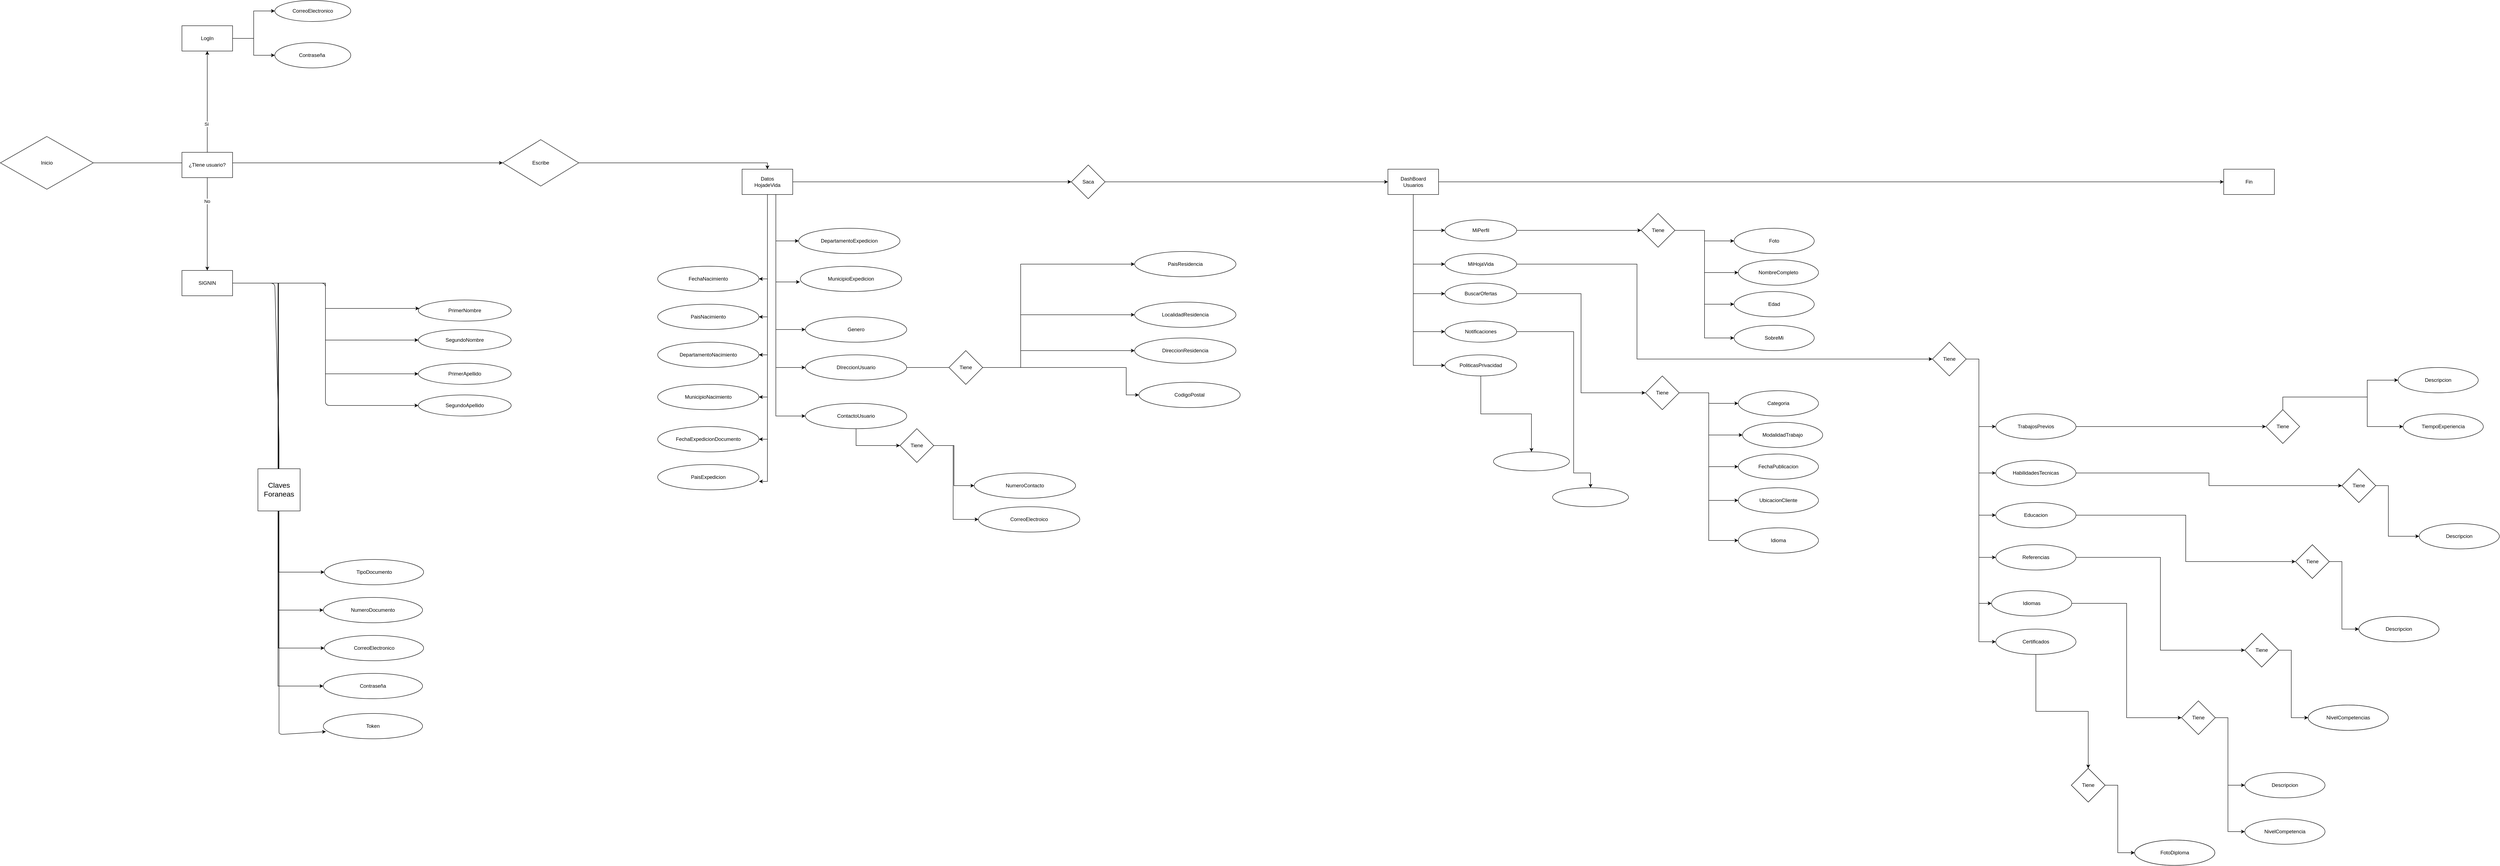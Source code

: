 <mxfile>
    <diagram id="aZBsela_iBabBjxoOiq0" name="Page-1">
        <mxGraphModel dx="1841" dy="1948" grid="1" gridSize="10" guides="1" tooltips="1" connect="1" arrows="1" fold="1" page="1" pageScale="1" pageWidth="827" pageHeight="1169" math="0" shadow="0">
            <root>
                <mxCell id="0"/>
                <mxCell id="1" parent="0"/>
                <mxCell id="531" style="edgeStyle=orthogonalEdgeStyle;rounded=0;orthogonalLoop=1;jettySize=auto;html=1;entryX=0;entryY=0.5;entryDx=0;entryDy=0;" parent="1" source="537" target="559" edge="1">
                    <mxGeometry relative="1" as="geometry">
                        <Array as="points">
                            <mxPoint x="2617" y="365"/>
                        </Array>
                    </mxGeometry>
                </mxCell>
                <mxCell id="532" style="edgeStyle=orthogonalEdgeStyle;rounded=0;orthogonalLoop=1;jettySize=auto;html=1;entryX=0;entryY=0.5;entryDx=0;entryDy=0;" parent="1" source="537" target="561" edge="1">
                    <mxGeometry relative="1" as="geometry">
                        <Array as="points">
                            <mxPoint x="2617" y="445"/>
                        </Array>
                    </mxGeometry>
                </mxCell>
                <mxCell id="533" style="edgeStyle=orthogonalEdgeStyle;rounded=0;orthogonalLoop=1;jettySize=auto;html=1;entryX=0;entryY=0.5;entryDx=0;entryDy=0;" parent="1" source="537" target="563" edge="1">
                    <mxGeometry relative="1" as="geometry">
                        <Array as="points">
                            <mxPoint x="2617" y="515"/>
                        </Array>
                    </mxGeometry>
                </mxCell>
                <mxCell id="534" style="edgeStyle=orthogonalEdgeStyle;rounded=0;orthogonalLoop=1;jettySize=auto;html=1;entryX=0;entryY=0.5;entryDx=0;entryDy=0;" parent="1" source="537" target="565" edge="1">
                    <mxGeometry relative="1" as="geometry">
                        <Array as="points">
                            <mxPoint x="2617" y="605"/>
                        </Array>
                    </mxGeometry>
                </mxCell>
                <mxCell id="535" style="edgeStyle=orthogonalEdgeStyle;rounded=0;orthogonalLoop=1;jettySize=auto;html=1;entryX=0;entryY=0.5;entryDx=0;entryDy=0;" parent="1" source="537" target="590" edge="1">
                    <mxGeometry relative="1" as="geometry">
                        <Array as="points">
                            <mxPoint x="2617" y="685"/>
                        </Array>
                    </mxGeometry>
                </mxCell>
                <mxCell id="536" style="edgeStyle=orthogonalEdgeStyle;rounded=0;orthogonalLoop=1;jettySize=auto;html=1;entryX=0;entryY=0.5;entryDx=0;entryDy=0;" parent="1" source="537" target="694" edge="1">
                    <mxGeometry relative="1" as="geometry"/>
                </mxCell>
                <mxCell id="537" value="DashBoard&lt;div&gt;Usuarios&lt;/div&gt;" style="rounded=0;whiteSpace=wrap;html=1;" parent="1" vertex="1">
                    <mxGeometry x="2557" y="220" width="120" height="60" as="geometry"/>
                </mxCell>
                <mxCell id="538" style="edgeStyle=orthogonalEdgeStyle;rounded=0;orthogonalLoop=1;jettySize=auto;html=1;" parent="1" source="545" target="546" edge="1">
                    <mxGeometry relative="1" as="geometry">
                        <Array as="points">
                            <mxPoint x="40" y="490"/>
                            <mxPoint x="40" y="550"/>
                        </Array>
                    </mxGeometry>
                </mxCell>
                <mxCell id="539" style="edgeStyle=orthogonalEdgeStyle;rounded=0;orthogonalLoop=1;jettySize=auto;html=1;entryX=0;entryY=0.5;entryDx=0;entryDy=0;" parent="1" source="545" target="547" edge="1">
                    <mxGeometry relative="1" as="geometry"/>
                </mxCell>
                <mxCell id="540" style="edgeStyle=orthogonalEdgeStyle;rounded=0;orthogonalLoop=1;jettySize=auto;html=1;entryX=0;entryY=0.5;entryDx=0;entryDy=0;startArrow=none;" parent="1" target="548" edge="1">
                    <mxGeometry relative="1" as="geometry">
                        <mxPoint x="20" y="490" as="sourcePoint"/>
                        <Array as="points">
                            <mxPoint x="40" y="490"/>
                            <mxPoint x="40" y="705"/>
                        </Array>
                    </mxGeometry>
                </mxCell>
                <mxCell id="541" style="edgeStyle=orthogonalEdgeStyle;rounded=0;orthogonalLoop=1;jettySize=auto;html=1;entryX=0;entryY=0.5;entryDx=0;entryDy=0;" parent="1" source="545" target="557" edge="1">
                    <mxGeometry relative="1" as="geometry"/>
                </mxCell>
                <mxCell id="542" style="edgeStyle=orthogonalEdgeStyle;rounded=0;orthogonalLoop=1;jettySize=auto;html=1;entryX=0;entryY=0.5;entryDx=0;entryDy=0;" parent="1" source="545" target="556" edge="1">
                    <mxGeometry relative="1" as="geometry"/>
                </mxCell>
                <mxCell id="543" style="edgeStyle=orthogonalEdgeStyle;rounded=0;orthogonalLoop=1;jettySize=auto;html=1;entryX=0;entryY=0.5;entryDx=0;entryDy=0;" parent="1" source="545" target="566" edge="1">
                    <mxGeometry relative="1" as="geometry"/>
                </mxCell>
                <mxCell id="544" style="edgeStyle=orthogonalEdgeStyle;rounded=0;orthogonalLoop=1;jettySize=auto;html=1;entryX=0;entryY=0.5;entryDx=0;entryDy=0;" parent="1" source="545" target="567" edge="1">
                    <mxGeometry relative="1" as="geometry"/>
                </mxCell>
                <mxCell id="721" style="edgeStyle=none;html=1;entryX=0.026;entryY=0.717;entryDx=0;entryDy=0;entryPerimeter=0;fontSize=17;" parent="1" source="545" target="720" edge="1">
                    <mxGeometry relative="1" as="geometry">
                        <Array as="points">
                            <mxPoint x="-80" y="490"/>
                            <mxPoint x="-70" y="860"/>
                            <mxPoint x="-70" y="1200"/>
                            <mxPoint x="-70" y="1538"/>
                            <mxPoint x="-70" y="1560"/>
                        </Array>
                    </mxGeometry>
                </mxCell>
                <mxCell id="726" style="edgeStyle=none;html=1;entryX=0;entryY=0.5;entryDx=0;entryDy=0;fontSize=17;" parent="1" source="545" target="549" edge="1">
                    <mxGeometry relative="1" as="geometry">
                        <Array as="points">
                            <mxPoint x="40" y="490"/>
                            <mxPoint x="40" y="780"/>
                        </Array>
                    </mxGeometry>
                </mxCell>
                <mxCell id="545" value="SIGNIN" style="rounded=0;whiteSpace=wrap;html=1;" parent="1" vertex="1">
                    <mxGeometry x="-300" y="460" width="120" height="60" as="geometry"/>
                </mxCell>
                <mxCell id="546" value="PrimerNombre" style="ellipse;whiteSpace=wrap;html=1;" parent="1" vertex="1">
                    <mxGeometry x="260" y="530" width="220" height="50" as="geometry"/>
                </mxCell>
                <mxCell id="547" value="SegundoNombre" style="ellipse;whiteSpace=wrap;html=1;" parent="1" vertex="1">
                    <mxGeometry x="260" y="600" width="220" height="50" as="geometry"/>
                </mxCell>
                <mxCell id="548" value="PrimerApellido" style="ellipse;whiteSpace=wrap;html=1;" parent="1" vertex="1">
                    <mxGeometry x="260" y="680" width="220" height="50" as="geometry"/>
                </mxCell>
                <mxCell id="549" value="SegundoApellido" style="ellipse;whiteSpace=wrap;html=1;" parent="1" vertex="1">
                    <mxGeometry x="260" y="755" width="220" height="50" as="geometry"/>
                </mxCell>
                <mxCell id="550" value="FechaNacimiento" style="ellipse;whiteSpace=wrap;html=1;" parent="1" vertex="1">
                    <mxGeometry x="827" y="450" width="240" height="60" as="geometry"/>
                </mxCell>
                <mxCell id="551" value="PaisNacimiento" style="ellipse;whiteSpace=wrap;html=1;" parent="1" vertex="1">
                    <mxGeometry x="827" y="540" width="240" height="60" as="geometry"/>
                </mxCell>
                <mxCell id="552" value="DepartamentoNacimiento" style="ellipse;whiteSpace=wrap;html=1;" parent="1" vertex="1">
                    <mxGeometry x="827" y="630" width="240" height="60" as="geometry"/>
                </mxCell>
                <mxCell id="553" value="MunicipioNacimiento" style="ellipse;whiteSpace=wrap;html=1;" parent="1" vertex="1">
                    <mxGeometry x="827" y="730" width="240" height="60" as="geometry"/>
                </mxCell>
                <mxCell id="554" value="FechaExpedicionDocumento" style="ellipse;whiteSpace=wrap;html=1;" parent="1" vertex="1">
                    <mxGeometry x="827" y="830" width="240" height="60" as="geometry"/>
                </mxCell>
                <mxCell id="555" value="PaisExpedicion" style="ellipse;whiteSpace=wrap;html=1;" parent="1" vertex="1">
                    <mxGeometry x="827" y="920" width="240" height="60" as="geometry"/>
                </mxCell>
                <mxCell id="556" value="NumeroDocumento" style="ellipse;whiteSpace=wrap;html=1;" parent="1" vertex="1">
                    <mxGeometry x="35" y="1235" width="235" height="60" as="geometry"/>
                </mxCell>
                <mxCell id="557" value="TipoDocumento" style="ellipse;whiteSpace=wrap;html=1;" parent="1" vertex="1">
                    <mxGeometry x="37.5" y="1145" width="235" height="60" as="geometry"/>
                </mxCell>
                <mxCell id="558" style="edgeStyle=orthogonalEdgeStyle;rounded=0;orthogonalLoop=1;jettySize=auto;html=1;entryX=0;entryY=0.5;entryDx=0;entryDy=0;" parent="1" source="559" target="623" edge="1">
                    <mxGeometry relative="1" as="geometry"/>
                </mxCell>
                <mxCell id="559" value="MiPerfil" style="ellipse;whiteSpace=wrap;html=1;" parent="1" vertex="1">
                    <mxGeometry x="2692" y="340" width="170" height="50" as="geometry"/>
                </mxCell>
                <mxCell id="560" style="edgeStyle=orthogonalEdgeStyle;rounded=0;orthogonalLoop=1;jettySize=auto;html=1;entryX=0;entryY=0.5;entryDx=0;entryDy=0;" parent="1" source="561" target="647" edge="1">
                    <mxGeometry relative="1" as="geometry">
                        <Array as="points">
                            <mxPoint x="3147" y="445"/>
                            <mxPoint x="3147" y="670"/>
                            <mxPoint x="3827" y="670"/>
                        </Array>
                    </mxGeometry>
                </mxCell>
                <mxCell id="561" value="MiHojaVida" style="ellipse;whiteSpace=wrap;html=1;" parent="1" vertex="1">
                    <mxGeometry x="2692" y="420" width="170" height="50" as="geometry"/>
                </mxCell>
                <mxCell id="562" style="edgeStyle=orthogonalEdgeStyle;rounded=0;orthogonalLoop=1;jettySize=auto;html=1;entryX=0;entryY=0.5;entryDx=0;entryDy=0;" parent="1" source="563" target="633" edge="1">
                    <mxGeometry relative="1" as="geometry"/>
                </mxCell>
                <mxCell id="563" value="BuscarOfertas" style="ellipse;whiteSpace=wrap;html=1;" parent="1" vertex="1">
                    <mxGeometry x="2692" y="490" width="170" height="50" as="geometry"/>
                </mxCell>
                <mxCell id="564" style="edgeStyle=orthogonalEdgeStyle;rounded=0;orthogonalLoop=1;jettySize=auto;html=1;entryX=0.5;entryY=0;entryDx=0;entryDy=0;" parent="1" source="565" target="640" edge="1">
                    <mxGeometry relative="1" as="geometry">
                        <Array as="points">
                            <mxPoint x="2997" y="605"/>
                            <mxPoint x="2997" y="940"/>
                            <mxPoint x="3037" y="940"/>
                        </Array>
                    </mxGeometry>
                </mxCell>
                <mxCell id="565" value="Notificaciones" style="ellipse;whiteSpace=wrap;html=1;" parent="1" vertex="1">
                    <mxGeometry x="2692" y="580" width="170" height="50" as="geometry"/>
                </mxCell>
                <mxCell id="566" value="CorreoElectronico" style="ellipse;whiteSpace=wrap;html=1;" parent="1" vertex="1">
                    <mxGeometry x="37.5" y="1325" width="235" height="60" as="geometry"/>
                </mxCell>
                <mxCell id="567" value="Contraseña" style="ellipse;whiteSpace=wrap;html=1;" parent="1" vertex="1">
                    <mxGeometry x="35" y="1415" width="235" height="60" as="geometry"/>
                </mxCell>
                <mxCell id="568" style="edgeStyle=orthogonalEdgeStyle;rounded=0;orthogonalLoop=1;jettySize=auto;html=1;entryX=1;entryY=0.5;entryDx=0;entryDy=0;" parent="1" source="578" target="550" edge="1">
                    <mxGeometry relative="1" as="geometry"/>
                </mxCell>
                <mxCell id="569" style="edgeStyle=orthogonalEdgeStyle;rounded=0;orthogonalLoop=1;jettySize=auto;html=1;entryX=1;entryY=0.5;entryDx=0;entryDy=0;" parent="1" source="578" target="551" edge="1">
                    <mxGeometry relative="1" as="geometry"/>
                </mxCell>
                <mxCell id="570" style="edgeStyle=orthogonalEdgeStyle;rounded=0;orthogonalLoop=1;jettySize=auto;html=1;entryX=1;entryY=0.5;entryDx=0;entryDy=0;" parent="1" source="578" target="552" edge="1">
                    <mxGeometry relative="1" as="geometry"/>
                </mxCell>
                <mxCell id="571" style="edgeStyle=orthogonalEdgeStyle;rounded=0;orthogonalLoop=1;jettySize=auto;html=1;entryX=1;entryY=0.5;entryDx=0;entryDy=0;" parent="1" source="578" target="553" edge="1">
                    <mxGeometry relative="1" as="geometry"/>
                </mxCell>
                <mxCell id="572" style="edgeStyle=orthogonalEdgeStyle;rounded=0;orthogonalLoop=1;jettySize=auto;html=1;entryX=1;entryY=0.5;entryDx=0;entryDy=0;" parent="1" source="578" target="554" edge="1">
                    <mxGeometry relative="1" as="geometry"/>
                </mxCell>
                <mxCell id="573" style="edgeStyle=orthogonalEdgeStyle;rounded=0;orthogonalLoop=1;jettySize=auto;html=1;entryX=0;entryY=0.5;entryDx=0;entryDy=0;" parent="1" source="578" target="584" edge="1">
                    <mxGeometry relative="1" as="geometry">
                        <mxPoint x="1147" y="440" as="targetPoint"/>
                        <Array as="points">
                            <mxPoint x="1107" y="390"/>
                        </Array>
                    </mxGeometry>
                </mxCell>
                <mxCell id="574" style="edgeStyle=orthogonalEdgeStyle;rounded=0;orthogonalLoop=1;jettySize=auto;html=1;entryX=0;entryY=0.5;entryDx=0;entryDy=0;" parent="1" target="579" edge="1">
                    <mxGeometry relative="1" as="geometry">
                        <mxPoint x="1077" y="259.957" as="sourcePoint"/>
                        <mxPoint x="1107.0" y="610" as="targetPoint"/>
                        <Array as="points">
                            <mxPoint x="1107" y="260"/>
                            <mxPoint x="1107" y="600"/>
                        </Array>
                    </mxGeometry>
                </mxCell>
                <mxCell id="575" style="edgeStyle=orthogonalEdgeStyle;rounded=0;orthogonalLoop=1;jettySize=auto;html=1;entryX=0;entryY=0.5;entryDx=0;entryDy=0;" parent="1" source="578" target="610" edge="1">
                    <mxGeometry relative="1" as="geometry">
                        <Array as="points">
                            <mxPoint x="1107" y="690"/>
                        </Array>
                    </mxGeometry>
                </mxCell>
                <mxCell id="576" style="edgeStyle=orthogonalEdgeStyle;rounded=0;orthogonalLoop=1;jettySize=auto;html=1;entryX=0;entryY=0.5;entryDx=0;entryDy=0;" parent="1" source="578" target="611" edge="1">
                    <mxGeometry relative="1" as="geometry">
                        <Array as="points">
                            <mxPoint x="1107" y="805"/>
                        </Array>
                    </mxGeometry>
                </mxCell>
                <mxCell id="577" style="edgeStyle=orthogonalEdgeStyle;rounded=0;orthogonalLoop=1;jettySize=auto;html=1;entryX=0;entryY=0.5;entryDx=0;entryDy=0;" parent="1" source="578" target="618" edge="1">
                    <mxGeometry relative="1" as="geometry"/>
                </mxCell>
                <mxCell id="578" value="Datos&lt;div&gt;HojadeVida&lt;/div&gt;" style="rounded=0;whiteSpace=wrap;html=1;" parent="1" vertex="1">
                    <mxGeometry x="1027" y="220" width="120" height="60" as="geometry"/>
                </mxCell>
                <mxCell id="579" value="Genero" style="ellipse;whiteSpace=wrap;html=1;" parent="1" vertex="1">
                    <mxGeometry x="1177" y="570" width="240" height="60" as="geometry"/>
                </mxCell>
                <mxCell id="580" value="LocalidadResidencia" style="ellipse;whiteSpace=wrap;html=1;" parent="1" vertex="1">
                    <mxGeometry x="1957" y="535" width="240" height="60" as="geometry"/>
                </mxCell>
                <mxCell id="581" value="NumeroContacto" style="ellipse;whiteSpace=wrap;html=1;" parent="1" vertex="1">
                    <mxGeometry x="1577" y="940" width="240" height="60" as="geometry"/>
                </mxCell>
                <mxCell id="582" value="PaisResidencia" style="ellipse;whiteSpace=wrap;html=1;" parent="1" vertex="1">
                    <mxGeometry x="1957" y="415" width="240" height="60" as="geometry"/>
                </mxCell>
                <mxCell id="583" value="MunicipioExpedicion" style="ellipse;whiteSpace=wrap;html=1;" parent="1" vertex="1">
                    <mxGeometry x="1165" y="450" width="240" height="60" as="geometry"/>
                </mxCell>
                <mxCell id="584" value="DepartamentoExpedicion" style="ellipse;whiteSpace=wrap;html=1;" parent="1" vertex="1">
                    <mxGeometry x="1161" y="360" width="240" height="60" as="geometry"/>
                </mxCell>
                <mxCell id="585" value="DireccionResidencia" style="ellipse;whiteSpace=wrap;html=1;" parent="1" vertex="1">
                    <mxGeometry x="1957" y="620" width="240" height="60" as="geometry"/>
                </mxCell>
                <mxCell id="586" value="CodigoPostal" style="ellipse;whiteSpace=wrap;html=1;" parent="1" vertex="1">
                    <mxGeometry x="1967" y="725" width="240" height="60" as="geometry"/>
                </mxCell>
                <mxCell id="587" style="edgeStyle=orthogonalEdgeStyle;rounded=0;orthogonalLoop=1;jettySize=auto;html=1;entryX=1;entryY=0.667;entryDx=0;entryDy=0;entryPerimeter=0;" parent="1" source="578" target="555" edge="1">
                    <mxGeometry relative="1" as="geometry"/>
                </mxCell>
                <mxCell id="588" style="edgeStyle=orthogonalEdgeStyle;rounded=0;orthogonalLoop=1;jettySize=auto;html=1;entryX=-0.005;entryY=0.621;entryDx=0;entryDy=0;entryPerimeter=0;" parent="1" source="578" target="583" edge="1">
                    <mxGeometry relative="1" as="geometry">
                        <Array as="points">
                            <mxPoint x="1107" y="487"/>
                        </Array>
                    </mxGeometry>
                </mxCell>
                <mxCell id="589" style="edgeStyle=orthogonalEdgeStyle;rounded=0;orthogonalLoop=1;jettySize=auto;html=1;entryX=0.5;entryY=0;entryDx=0;entryDy=0;" parent="1" source="590" target="639" edge="1">
                    <mxGeometry relative="1" as="geometry"/>
                </mxCell>
                <mxCell id="590" value="PoliticasPrivacidad" style="ellipse;whiteSpace=wrap;html=1;" parent="1" vertex="1">
                    <mxGeometry x="2692" y="660" width="170" height="50" as="geometry"/>
                </mxCell>
                <mxCell id="591" style="edgeStyle=orthogonalEdgeStyle;rounded=0;orthogonalLoop=1;jettySize=auto;html=1;" parent="1" source="594" target="545" edge="1">
                    <mxGeometry relative="1" as="geometry"/>
                </mxCell>
                <mxCell id="592" value="No&amp;nbsp;" style="edgeLabel;html=1;align=center;verticalAlign=middle;resizable=0;points=[];" parent="591" vertex="1" connectable="0">
                    <mxGeometry x="0.655" y="1" relative="1" as="geometry">
                        <mxPoint as="offset"/>
                    </mxGeometry>
                </mxCell>
                <mxCell id="593" style="edgeStyle=orthogonalEdgeStyle;rounded=0;orthogonalLoop=1;jettySize=auto;html=1;exitX=1;exitY=0.5;exitDx=0;exitDy=0;" parent="1" source="594" target="578" edge="1">
                    <mxGeometry relative="1" as="geometry">
                        <Array as="points">
                            <mxPoint x="1087" y="205"/>
                        </Array>
                    </mxGeometry>
                </mxCell>
                <mxCell id="594" value="Escribe" style="rhombus;whiteSpace=wrap;html=1;" parent="1" vertex="1">
                    <mxGeometry x="460" y="150" width="180" height="110" as="geometry"/>
                </mxCell>
                <mxCell id="595" style="edgeStyle=orthogonalEdgeStyle;rounded=0;orthogonalLoop=1;jettySize=auto;html=1;" parent="1" source="596" target="594" edge="1">
                    <mxGeometry relative="1" as="geometry"/>
                </mxCell>
                <mxCell id="596" value="Inicio" style="rhombus;whiteSpace=wrap;html=1;" parent="1" vertex="1">
                    <mxGeometry x="-730" y="142.5" width="220" height="125" as="geometry"/>
                </mxCell>
                <mxCell id="597" style="edgeStyle=orthogonalEdgeStyle;rounded=0;orthogonalLoop=1;jettySize=auto;html=1;entryX=0.5;entryY=1;entryDx=0;entryDy=0;" parent="1" source="599" target="602" edge="1">
                    <mxGeometry relative="1" as="geometry">
                        <mxPoint x="-220" y="-40" as="targetPoint"/>
                        <Array as="points">
                            <mxPoint x="-240" y="60"/>
                            <mxPoint x="-240" y="60"/>
                        </Array>
                    </mxGeometry>
                </mxCell>
                <mxCell id="598" value="Si" style="edgeLabel;html=1;align=center;verticalAlign=middle;resizable=0;points=[];" parent="597" vertex="1" connectable="0">
                    <mxGeometry x="-0.443" y="2" relative="1" as="geometry">
                        <mxPoint as="offset"/>
                    </mxGeometry>
                </mxCell>
                <mxCell id="599" value="¿TIene usuario?" style="rounded=0;whiteSpace=wrap;html=1;" parent="1" vertex="1">
                    <mxGeometry x="-300" y="180" width="120" height="60" as="geometry"/>
                </mxCell>
                <mxCell id="600" style="edgeStyle=orthogonalEdgeStyle;rounded=0;orthogonalLoop=1;jettySize=auto;html=1;entryX=0;entryY=0.5;entryDx=0;entryDy=0;" parent="1" source="602" target="603" edge="1">
                    <mxGeometry relative="1" as="geometry"/>
                </mxCell>
                <mxCell id="601" style="edgeStyle=orthogonalEdgeStyle;rounded=0;orthogonalLoop=1;jettySize=auto;html=1;" parent="1" source="602" target="604" edge="1">
                    <mxGeometry relative="1" as="geometry"/>
                </mxCell>
                <mxCell id="602" value="LogIn" style="rounded=0;whiteSpace=wrap;html=1;" parent="1" vertex="1">
                    <mxGeometry x="-300" y="-120" width="120" height="60" as="geometry"/>
                </mxCell>
                <mxCell id="603" value="CorreoElectronico" style="ellipse;whiteSpace=wrap;html=1;" parent="1" vertex="1">
                    <mxGeometry x="-80" y="-180" width="180" height="50" as="geometry"/>
                </mxCell>
                <mxCell id="604" value="Contraseña&amp;nbsp;" style="ellipse;whiteSpace=wrap;html=1;" parent="1" vertex="1">
                    <mxGeometry x="-80" y="-80" width="180" height="60" as="geometry"/>
                </mxCell>
                <mxCell id="605" value="CorreoElectroico" style="ellipse;whiteSpace=wrap;html=1;" parent="1" vertex="1">
                    <mxGeometry x="1587" y="1020" width="240" height="60" as="geometry"/>
                </mxCell>
                <mxCell id="606" style="edgeStyle=orthogonalEdgeStyle;rounded=0;orthogonalLoop=1;jettySize=auto;html=1;entryX=0;entryY=0.5;entryDx=0;entryDy=0;" parent="1" source="610" target="582" edge="1">
                    <mxGeometry relative="1" as="geometry"/>
                </mxCell>
                <mxCell id="607" style="edgeStyle=orthogonalEdgeStyle;rounded=0;orthogonalLoop=1;jettySize=auto;html=1;entryX=0;entryY=0.5;entryDx=0;entryDy=0;" parent="1" source="610" target="580" edge="1">
                    <mxGeometry relative="1" as="geometry"/>
                </mxCell>
                <mxCell id="608" style="edgeStyle=orthogonalEdgeStyle;rounded=0;orthogonalLoop=1;jettySize=auto;html=1;" parent="1" source="610" target="585" edge="1">
                    <mxGeometry relative="1" as="geometry"/>
                </mxCell>
                <mxCell id="609" style="edgeStyle=orthogonalEdgeStyle;rounded=0;orthogonalLoop=1;jettySize=auto;html=1;" parent="1" source="610" target="586" edge="1">
                    <mxGeometry relative="1" as="geometry">
                        <Array as="points">
                            <mxPoint x="1937" y="690"/>
                            <mxPoint x="1937" y="755"/>
                        </Array>
                    </mxGeometry>
                </mxCell>
                <mxCell id="610" value="DIreccionUsuario" style="ellipse;whiteSpace=wrap;html=1;" parent="1" vertex="1">
                    <mxGeometry x="1177" y="660" width="240" height="60" as="geometry"/>
                </mxCell>
                <mxCell id="611" value="ContactoUsuario" style="ellipse;whiteSpace=wrap;html=1;" parent="1" vertex="1">
                    <mxGeometry x="1177" y="775" width="240" height="60" as="geometry"/>
                </mxCell>
                <mxCell id="612" value="" style="edgeStyle=orthogonalEdgeStyle;rounded=0;orthogonalLoop=1;jettySize=auto;html=1;entryX=0;entryY=0.5;entryDx=0;entryDy=0;" parent="1" source="611" target="615" edge="1">
                    <mxGeometry relative="1" as="geometry">
                        <mxPoint x="1417" y="805" as="sourcePoint"/>
                        <mxPoint x="1497" y="970" as="targetPoint"/>
                        <Array as="points"/>
                    </mxGeometry>
                </mxCell>
                <mxCell id="613" style="edgeStyle=orthogonalEdgeStyle;rounded=0;orthogonalLoop=1;jettySize=auto;html=1;entryX=0;entryY=0.5;entryDx=0;entryDy=0;" parent="1" source="615" target="605" edge="1">
                    <mxGeometry relative="1" as="geometry">
                        <Array as="points">
                            <mxPoint x="1527" y="875"/>
                            <mxPoint x="1527" y="1050"/>
                        </Array>
                    </mxGeometry>
                </mxCell>
                <mxCell id="614" style="edgeStyle=orthogonalEdgeStyle;rounded=0;orthogonalLoop=1;jettySize=auto;html=1;entryX=0;entryY=0.5;entryDx=0;entryDy=0;" parent="1" source="615" target="581" edge="1">
                    <mxGeometry relative="1" as="geometry"/>
                </mxCell>
                <mxCell id="615" value="Tiene" style="rhombus;whiteSpace=wrap;html=1;" parent="1" vertex="1">
                    <mxGeometry x="1401" y="835" width="80" height="80" as="geometry"/>
                </mxCell>
                <mxCell id="616" value="Tiene" style="rhombus;whiteSpace=wrap;html=1;" parent="1" vertex="1">
                    <mxGeometry x="1517" y="650" width="80" height="80" as="geometry"/>
                </mxCell>
                <mxCell id="617" style="edgeStyle=orthogonalEdgeStyle;rounded=0;orthogonalLoop=1;jettySize=auto;html=1;entryX=0;entryY=0.5;entryDx=0;entryDy=0;" parent="1" source="618" target="537" edge="1">
                    <mxGeometry relative="1" as="geometry"/>
                </mxCell>
                <mxCell id="618" value="Saca" style="rhombus;whiteSpace=wrap;html=1;" parent="1" vertex="1">
                    <mxGeometry x="1807" y="210" width="80" height="80" as="geometry"/>
                </mxCell>
                <mxCell id="619" style="edgeStyle=orthogonalEdgeStyle;rounded=0;orthogonalLoop=1;jettySize=auto;html=1;entryX=0;entryY=0.5;entryDx=0;entryDy=0;" parent="1" source="623" target="624" edge="1">
                    <mxGeometry relative="1" as="geometry"/>
                </mxCell>
                <mxCell id="620" style="edgeStyle=orthogonalEdgeStyle;rounded=0;orthogonalLoop=1;jettySize=auto;html=1;entryX=0;entryY=0.5;entryDx=0;entryDy=0;" parent="1" source="623" target="625" edge="1">
                    <mxGeometry relative="1" as="geometry">
                        <Array as="points">
                            <mxPoint x="3307" y="365"/>
                            <mxPoint x="3307" y="465"/>
                        </Array>
                    </mxGeometry>
                </mxCell>
                <mxCell id="621" style="edgeStyle=orthogonalEdgeStyle;rounded=0;orthogonalLoop=1;jettySize=auto;html=1;entryX=0;entryY=0.5;entryDx=0;entryDy=0;" parent="1" source="623" target="626" edge="1">
                    <mxGeometry relative="1" as="geometry"/>
                </mxCell>
                <mxCell id="622" style="edgeStyle=orthogonalEdgeStyle;rounded=0;orthogonalLoop=1;jettySize=auto;html=1;entryX=0;entryY=0.5;entryDx=0;entryDy=0;" parent="1" source="623" target="627" edge="1">
                    <mxGeometry relative="1" as="geometry"/>
                </mxCell>
                <mxCell id="623" value="Tiene" style="rhombus;whiteSpace=wrap;html=1;" parent="1" vertex="1">
                    <mxGeometry x="3157" y="325" width="80" height="80" as="geometry"/>
                </mxCell>
                <mxCell id="624" value="Foto" style="ellipse;whiteSpace=wrap;html=1;" parent="1" vertex="1">
                    <mxGeometry x="3377" y="360" width="190" height="60" as="geometry"/>
                </mxCell>
                <mxCell id="625" value="NombreCompleto" style="ellipse;whiteSpace=wrap;html=1;" parent="1" vertex="1">
                    <mxGeometry x="3387" y="435" width="190" height="60" as="geometry"/>
                </mxCell>
                <mxCell id="626" value="Edad" style="ellipse;whiteSpace=wrap;html=1;" parent="1" vertex="1">
                    <mxGeometry x="3377" y="510" width="190" height="60" as="geometry"/>
                </mxCell>
                <mxCell id="627" value="SobreMi" style="ellipse;whiteSpace=wrap;html=1;" parent="1" vertex="1">
                    <mxGeometry x="3377" y="590" width="190" height="60" as="geometry"/>
                </mxCell>
                <mxCell id="628" style="edgeStyle=orthogonalEdgeStyle;rounded=0;orthogonalLoop=1;jettySize=auto;html=1;entryX=0;entryY=0.5;entryDx=0;entryDy=0;" parent="1" source="633" target="634" edge="1">
                    <mxGeometry relative="1" as="geometry"/>
                </mxCell>
                <mxCell id="629" style="edgeStyle=orthogonalEdgeStyle;rounded=0;orthogonalLoop=1;jettySize=auto;html=1;entryX=0;entryY=0.5;entryDx=0;entryDy=0;" parent="1" source="633" target="635" edge="1">
                    <mxGeometry relative="1" as="geometry">
                        <Array as="points">
                            <mxPoint x="3317" y="750"/>
                            <mxPoint x="3317" y="850"/>
                        </Array>
                    </mxGeometry>
                </mxCell>
                <mxCell id="630" style="edgeStyle=orthogonalEdgeStyle;rounded=0;orthogonalLoop=1;jettySize=auto;html=1;entryX=0;entryY=0.5;entryDx=0;entryDy=0;" parent="1" source="633" target="636" edge="1">
                    <mxGeometry relative="1" as="geometry"/>
                </mxCell>
                <mxCell id="631" style="edgeStyle=orthogonalEdgeStyle;rounded=0;orthogonalLoop=1;jettySize=auto;html=1;entryX=0;entryY=0.5;entryDx=0;entryDy=0;" parent="1" source="633" target="637" edge="1">
                    <mxGeometry relative="1" as="geometry"/>
                </mxCell>
                <mxCell id="632" style="edgeStyle=orthogonalEdgeStyle;rounded=0;orthogonalLoop=1;jettySize=auto;html=1;entryX=0;entryY=0.5;entryDx=0;entryDy=0;" parent="1" source="633" target="638" edge="1">
                    <mxGeometry relative="1" as="geometry"/>
                </mxCell>
                <mxCell id="633" value="Tiene" style="rhombus;whiteSpace=wrap;html=1;" parent="1" vertex="1">
                    <mxGeometry x="3167" y="710" width="80" height="80" as="geometry"/>
                </mxCell>
                <mxCell id="634" value="Categoria" style="ellipse;whiteSpace=wrap;html=1;" parent="1" vertex="1">
                    <mxGeometry x="3387" y="745" width="190" height="60" as="geometry"/>
                </mxCell>
                <mxCell id="635" value="ModalidadTrabajo" style="ellipse;whiteSpace=wrap;html=1;" parent="1" vertex="1">
                    <mxGeometry x="3397" y="820" width="190" height="60" as="geometry"/>
                </mxCell>
                <mxCell id="636" value="FechaPublicacion" style="ellipse;whiteSpace=wrap;html=1;" parent="1" vertex="1">
                    <mxGeometry x="3387" y="895" width="190" height="60" as="geometry"/>
                </mxCell>
                <mxCell id="637" value="UbicacionCliente" style="ellipse;whiteSpace=wrap;html=1;" parent="1" vertex="1">
                    <mxGeometry x="3387" y="975" width="190" height="60" as="geometry"/>
                </mxCell>
                <mxCell id="638" value="Idioma" style="ellipse;whiteSpace=wrap;html=1;" parent="1" vertex="1">
                    <mxGeometry x="3387" y="1070" width="190" height="60" as="geometry"/>
                </mxCell>
                <mxCell id="639" value="" style="ellipse;whiteSpace=wrap;html=1;" parent="1" vertex="1">
                    <mxGeometry x="2807" y="890" width="180" height="45" as="geometry"/>
                </mxCell>
                <mxCell id="640" value="" style="ellipse;whiteSpace=wrap;html=1;" parent="1" vertex="1">
                    <mxGeometry x="2947" y="975" width="180" height="45" as="geometry"/>
                </mxCell>
                <mxCell id="641" style="edgeStyle=orthogonalEdgeStyle;rounded=0;orthogonalLoop=1;jettySize=auto;html=1;entryX=0;entryY=0.5;entryDx=0;entryDy=0;" parent="1" source="647" target="649" edge="1">
                    <mxGeometry relative="1" as="geometry">
                        <Array as="points">
                            <mxPoint x="3957" y="670"/>
                            <mxPoint x="3957" y="830"/>
                        </Array>
                    </mxGeometry>
                </mxCell>
                <mxCell id="642" style="edgeStyle=orthogonalEdgeStyle;rounded=0;orthogonalLoop=1;jettySize=auto;html=1;entryX=0;entryY=0.5;entryDx=0;entryDy=0;" parent="1" source="647" target="657" edge="1">
                    <mxGeometry relative="1" as="geometry">
                        <Array as="points">
                            <mxPoint x="3957" y="670"/>
                            <mxPoint x="3957" y="940"/>
                        </Array>
                    </mxGeometry>
                </mxCell>
                <mxCell id="643" style="edgeStyle=orthogonalEdgeStyle;rounded=0;orthogonalLoop=1;jettySize=auto;html=1;entryX=0;entryY=0.5;entryDx=0;entryDy=0;" parent="1" source="647" target="655" edge="1">
                    <mxGeometry relative="1" as="geometry">
                        <Array as="points">
                            <mxPoint x="3957" y="670"/>
                            <mxPoint x="3957" y="1040"/>
                        </Array>
                    </mxGeometry>
                </mxCell>
                <mxCell id="644" style="edgeStyle=orthogonalEdgeStyle;rounded=0;orthogonalLoop=1;jettySize=auto;html=1;entryX=0;entryY=0.5;entryDx=0;entryDy=0;" parent="1" source="647" target="653" edge="1">
                    <mxGeometry relative="1" as="geometry">
                        <Array as="points">
                            <mxPoint x="3957" y="670"/>
                            <mxPoint x="3957" y="1140"/>
                        </Array>
                    </mxGeometry>
                </mxCell>
                <mxCell id="645" style="edgeStyle=orthogonalEdgeStyle;rounded=0;orthogonalLoop=1;jettySize=auto;html=1;entryX=0;entryY=0.5;entryDx=0;entryDy=0;" parent="1" source="647" target="651" edge="1">
                    <mxGeometry relative="1" as="geometry"/>
                </mxCell>
                <mxCell id="646" style="edgeStyle=orthogonalEdgeStyle;rounded=0;orthogonalLoop=1;jettySize=auto;html=1;entryX=0;entryY=0.5;entryDx=0;entryDy=0;" parent="1" source="647" target="659" edge="1">
                    <mxGeometry relative="1" as="geometry">
                        <Array as="points">
                            <mxPoint x="3957" y="670"/>
                            <mxPoint x="3957" y="1340"/>
                        </Array>
                    </mxGeometry>
                </mxCell>
                <mxCell id="647" value="Tiene" style="rhombus;whiteSpace=wrap;html=1;" parent="1" vertex="1">
                    <mxGeometry x="3847" y="630" width="80" height="80" as="geometry"/>
                </mxCell>
                <mxCell id="648" style="edgeStyle=orthogonalEdgeStyle;rounded=0;orthogonalLoop=1;jettySize=auto;html=1;entryX=0;entryY=0.5;entryDx=0;entryDy=0;" parent="1" source="649" target="662" edge="1">
                    <mxGeometry relative="1" as="geometry"/>
                </mxCell>
                <mxCell id="649" value="TrabajosPrevios" style="ellipse;whiteSpace=wrap;html=1;" parent="1" vertex="1">
                    <mxGeometry x="3997" y="800" width="190" height="60" as="geometry"/>
                </mxCell>
                <mxCell id="650" style="edgeStyle=orthogonalEdgeStyle;rounded=0;orthogonalLoop=1;jettySize=auto;html=1;entryX=0;entryY=0.5;entryDx=0;entryDy=0;" parent="1" source="651" target="685" edge="1">
                    <mxGeometry relative="1" as="geometry"/>
                </mxCell>
                <mxCell id="651" value="Idiomas" style="ellipse;whiteSpace=wrap;html=1;" parent="1" vertex="1">
                    <mxGeometry x="3987" y="1219" width="190" height="60" as="geometry"/>
                </mxCell>
                <mxCell id="652" style="edgeStyle=orthogonalEdgeStyle;rounded=0;orthogonalLoop=1;jettySize=auto;html=1;entryX=0;entryY=0.5;entryDx=0;entryDy=0;" parent="1" source="653" target="681" edge="1">
                    <mxGeometry relative="1" as="geometry"/>
                </mxCell>
                <mxCell id="653" value="Referencias" style="ellipse;whiteSpace=wrap;html=1;" parent="1" vertex="1">
                    <mxGeometry x="3997" y="1110" width="190" height="60" as="geometry"/>
                </mxCell>
                <mxCell id="654" style="edgeStyle=orthogonalEdgeStyle;rounded=0;orthogonalLoop=1;jettySize=auto;html=1;entryX=0;entryY=0.5;entryDx=0;entryDy=0;" parent="1" source="655" target="675" edge="1">
                    <mxGeometry relative="1" as="geometry"/>
                </mxCell>
                <mxCell id="655" value="Educacion" style="ellipse;whiteSpace=wrap;html=1;" parent="1" vertex="1">
                    <mxGeometry x="3997" y="1010" width="190" height="60" as="geometry"/>
                </mxCell>
                <mxCell id="656" style="edgeStyle=orthogonalEdgeStyle;rounded=0;orthogonalLoop=1;jettySize=auto;html=1;" parent="1" source="657" target="666" edge="1">
                    <mxGeometry relative="1" as="geometry"/>
                </mxCell>
                <mxCell id="657" value="HabilidadesTecnicas" style="ellipse;whiteSpace=wrap;html=1;" parent="1" vertex="1">
                    <mxGeometry x="3997" y="910" width="190" height="60" as="geometry"/>
                </mxCell>
                <mxCell id="658" style="edgeStyle=orthogonalEdgeStyle;rounded=0;orthogonalLoop=1;jettySize=auto;html=1;entryX=0.5;entryY=0;entryDx=0;entryDy=0;" parent="1" source="659" target="692" edge="1">
                    <mxGeometry relative="1" as="geometry"/>
                </mxCell>
                <mxCell id="659" value="Certificados" style="ellipse;whiteSpace=wrap;html=1;" parent="1" vertex="1">
                    <mxGeometry x="3997" y="1310" width="190" height="60" as="geometry"/>
                </mxCell>
                <mxCell id="660" style="edgeStyle=orthogonalEdgeStyle;rounded=0;orthogonalLoop=1;jettySize=auto;html=1;entryX=0;entryY=0.5;entryDx=0;entryDy=0;" parent="1" source="662" target="727" edge="1">
                    <mxGeometry relative="1" as="geometry">
                        <Array as="points">
                            <mxPoint x="4677" y="760"/>
                            <mxPoint x="4877" y="760"/>
                            <mxPoint x="4877" y="720"/>
                        </Array>
                        <mxPoint x="4917.0" y="720" as="targetPoint"/>
                    </mxGeometry>
                </mxCell>
                <mxCell id="661" style="edgeStyle=orthogonalEdgeStyle;rounded=0;orthogonalLoop=1;jettySize=auto;html=1;entryX=0;entryY=0.5;entryDx=0;entryDy=0;" parent="1" source="662" target="664" edge="1">
                    <mxGeometry relative="1" as="geometry">
                        <Array as="points">
                            <mxPoint x="4677" y="760"/>
                            <mxPoint x="4877" y="760"/>
                            <mxPoint x="4877" y="830"/>
                            <mxPoint x="4962" y="830"/>
                        </Array>
                        <mxPoint x="4917.0" y="830" as="targetPoint"/>
                    </mxGeometry>
                </mxCell>
                <mxCell id="662" value="Tiene" style="rhombus;whiteSpace=wrap;html=1;" parent="1" vertex="1">
                    <mxGeometry x="4637" y="790" width="80" height="80" as="geometry"/>
                </mxCell>
                <mxCell id="664" value="TiempoExperiencia" style="ellipse;whiteSpace=wrap;html=1;" parent="1" vertex="1">
                    <mxGeometry x="4962" y="800" width="190" height="60" as="geometry"/>
                </mxCell>
                <mxCell id="666" value="Tiene" style="rhombus;whiteSpace=wrap;html=1;" parent="1" vertex="1">
                    <mxGeometry x="4817" y="930" width="80" height="80" as="geometry"/>
                </mxCell>
                <mxCell id="667" value="Descripcion" style="ellipse;whiteSpace=wrap;html=1;" parent="1" vertex="1">
                    <mxGeometry x="5000" y="1060" width="190" height="60" as="geometry"/>
                </mxCell>
                <mxCell id="668" style="edgeStyle=orthogonalEdgeStyle;rounded=0;orthogonalLoop=1;jettySize=auto;html=1;entryX=0;entryY=0.5;entryDx=0;entryDy=0;" parent="1" source="669" target="667" edge="1">
                    <mxGeometry relative="1" as="geometry">
                        <Array as="points">
                            <mxPoint x="4927" y="970"/>
                            <mxPoint x="4927" y="1090"/>
                        </Array>
                        <mxPoint x="4967.0" y="1130" as="targetPoint"/>
                    </mxGeometry>
                </mxCell>
                <mxCell id="669" value="Tiene" style="rhombus;whiteSpace=wrap;html=1;" parent="1" vertex="1">
                    <mxGeometry x="4817" y="930" width="80" height="80" as="geometry"/>
                </mxCell>
                <mxCell id="671" style="edgeStyle=orthogonalEdgeStyle;rounded=0;orthogonalLoop=1;jettySize=auto;html=1;entryX=0;entryY=0.5;entryDx=0;entryDy=0;" parent="1" source="672" target="673" edge="1">
                    <mxGeometry relative="1" as="geometry">
                        <Array as="points">
                            <mxPoint x="4817" y="1150"/>
                            <mxPoint x="4817" y="1310"/>
                        </Array>
                    </mxGeometry>
                </mxCell>
                <mxCell id="672" value="Tiene" style="rhombus;whiteSpace=wrap;html=1;" parent="1" vertex="1">
                    <mxGeometry x="4707" y="1110" width="80" height="80" as="geometry"/>
                </mxCell>
                <mxCell id="673" value="Descripcion" style="ellipse;whiteSpace=wrap;html=1;" parent="1" vertex="1">
                    <mxGeometry x="4857" y="1280" width="190" height="60" as="geometry"/>
                </mxCell>
                <mxCell id="674" style="edgeStyle=orthogonalEdgeStyle;rounded=0;orthogonalLoop=1;jettySize=auto;html=1;entryX=0;entryY=0.5;entryDx=0;entryDy=0;" parent="1" source="675" target="676" edge="1">
                    <mxGeometry relative="1" as="geometry">
                        <Array as="points">
                            <mxPoint x="4817" y="1150"/>
                            <mxPoint x="4817" y="1310"/>
                        </Array>
                    </mxGeometry>
                </mxCell>
                <mxCell id="675" value="Tiene" style="rhombus;whiteSpace=wrap;html=1;" parent="1" vertex="1">
                    <mxGeometry x="4707" y="1110" width="80" height="80" as="geometry"/>
                </mxCell>
                <mxCell id="676" value="Descripcion" style="ellipse;whiteSpace=wrap;html=1;" parent="1" vertex="1">
                    <mxGeometry x="4857" y="1280" width="190" height="60" as="geometry"/>
                </mxCell>
                <mxCell id="677" style="edgeStyle=orthogonalEdgeStyle;rounded=0;orthogonalLoop=1;jettySize=auto;html=1;entryX=0;entryY=0.5;entryDx=0;entryDy=0;" parent="1" source="678" target="679" edge="1">
                    <mxGeometry relative="1" as="geometry">
                        <Array as="points">
                            <mxPoint x="4697" y="1360"/>
                            <mxPoint x="4697" y="1520"/>
                        </Array>
                    </mxGeometry>
                </mxCell>
                <mxCell id="678" value="Tiene" style="rhombus;whiteSpace=wrap;html=1;" parent="1" vertex="1">
                    <mxGeometry x="4587" y="1320" width="80" height="80" as="geometry"/>
                </mxCell>
                <mxCell id="679" value="Descripcion" style="ellipse;whiteSpace=wrap;html=1;" parent="1" vertex="1">
                    <mxGeometry x="4737" y="1490" width="190" height="60" as="geometry"/>
                </mxCell>
                <mxCell id="680" style="edgeStyle=orthogonalEdgeStyle;rounded=0;orthogonalLoop=1;jettySize=auto;html=1;entryX=0;entryY=0.5;entryDx=0;entryDy=0;" parent="1" source="681" target="682" edge="1">
                    <mxGeometry relative="1" as="geometry">
                        <Array as="points">
                            <mxPoint x="4697" y="1360"/>
                            <mxPoint x="4697" y="1520"/>
                        </Array>
                    </mxGeometry>
                </mxCell>
                <mxCell id="681" value="Tiene" style="rhombus;whiteSpace=wrap;html=1;" parent="1" vertex="1">
                    <mxGeometry x="4587" y="1320" width="80" height="80" as="geometry"/>
                </mxCell>
                <mxCell id="682" value="NivelCompetencias" style="ellipse;whiteSpace=wrap;html=1;" parent="1" vertex="1">
                    <mxGeometry x="4737" y="1490" width="190" height="60" as="geometry"/>
                </mxCell>
                <mxCell id="683" style="edgeStyle=orthogonalEdgeStyle;rounded=0;orthogonalLoop=1;jettySize=auto;html=1;entryX=0;entryY=0.5;entryDx=0;entryDy=0;" parent="1" source="685" target="686" edge="1">
                    <mxGeometry relative="1" as="geometry">
                        <Array as="points">
                            <mxPoint x="4547" y="1520"/>
                            <mxPoint x="4547" y="1680"/>
                        </Array>
                    </mxGeometry>
                </mxCell>
                <mxCell id="684" style="edgeStyle=orthogonalEdgeStyle;rounded=0;orthogonalLoop=1;jettySize=auto;html=1;entryX=0;entryY=0.5;entryDx=0;entryDy=0;" parent="1" source="685" target="687" edge="1">
                    <mxGeometry relative="1" as="geometry">
                        <Array as="points">
                            <mxPoint x="4547" y="1520"/>
                            <mxPoint x="4547" y="1790"/>
                        </Array>
                    </mxGeometry>
                </mxCell>
                <mxCell id="685" value="Tiene" style="rhombus;whiteSpace=wrap;html=1;" parent="1" vertex="1">
                    <mxGeometry x="4437" y="1480" width="80" height="80" as="geometry"/>
                </mxCell>
                <mxCell id="686" value="Descripcion" style="ellipse;whiteSpace=wrap;html=1;" parent="1" vertex="1">
                    <mxGeometry x="4587" y="1650" width="190" height="60" as="geometry"/>
                </mxCell>
                <mxCell id="687" value="NivelCompetencia" style="ellipse;whiteSpace=wrap;html=1;" parent="1" vertex="1">
                    <mxGeometry x="4587" y="1760" width="190" height="60" as="geometry"/>
                </mxCell>
                <mxCell id="688" style="edgeStyle=orthogonalEdgeStyle;rounded=0;orthogonalLoop=1;jettySize=auto;html=1;entryX=0;entryY=0.5;entryDx=0;entryDy=0;" parent="1" source="689" target="690" edge="1">
                    <mxGeometry relative="1" as="geometry">
                        <Array as="points">
                            <mxPoint x="4286" y="1680"/>
                            <mxPoint x="4286" y="1840"/>
                        </Array>
                    </mxGeometry>
                </mxCell>
                <mxCell id="689" value="Tiene" style="rhombus;whiteSpace=wrap;html=1;" parent="1" vertex="1">
                    <mxGeometry x="4176" y="1640" width="80" height="80" as="geometry"/>
                </mxCell>
                <mxCell id="690" value="Descripcion" style="ellipse;whiteSpace=wrap;html=1;" parent="1" vertex="1">
                    <mxGeometry x="4326" y="1810" width="190" height="60" as="geometry"/>
                </mxCell>
                <mxCell id="691" style="edgeStyle=orthogonalEdgeStyle;rounded=0;orthogonalLoop=1;jettySize=auto;html=1;entryX=0;entryY=0.5;entryDx=0;entryDy=0;" parent="1" source="692" target="693" edge="1">
                    <mxGeometry relative="1" as="geometry">
                        <Array as="points">
                            <mxPoint x="4286" y="1680"/>
                            <mxPoint x="4286" y="1840"/>
                        </Array>
                    </mxGeometry>
                </mxCell>
                <mxCell id="692" value="Tiene" style="rhombus;whiteSpace=wrap;html=1;" parent="1" vertex="1">
                    <mxGeometry x="4176" y="1640" width="80" height="80" as="geometry"/>
                </mxCell>
                <mxCell id="693" value="FotoDiploma" style="ellipse;whiteSpace=wrap;html=1;" parent="1" vertex="1">
                    <mxGeometry x="4326" y="1810" width="190" height="60" as="geometry"/>
                </mxCell>
                <mxCell id="694" value="Fin" style="rounded=0;whiteSpace=wrap;html=1;" parent="1" vertex="1">
                    <mxGeometry x="4537" y="220" width="120" height="60" as="geometry"/>
                </mxCell>
                <mxCell id="720" value="Token" style="ellipse;whiteSpace=wrap;html=1;" parent="1" vertex="1">
                    <mxGeometry x="35" y="1510" width="235" height="60" as="geometry"/>
                </mxCell>
                <mxCell id="723" value="" style="edgeStyle=orthogonalEdgeStyle;rounded=0;orthogonalLoop=1;jettySize=auto;html=1;entryX=0;entryY=0.5;entryDx=0;entryDy=0;endArrow=none;" parent="1" source="545" edge="1">
                    <mxGeometry relative="1" as="geometry">
                        <mxPoint x="-180" y="490" as="sourcePoint"/>
                        <mxPoint x="-60" y="490" as="targetPoint"/>
                    </mxGeometry>
                </mxCell>
                <mxCell id="724" value="Claves Foraneas" style="whiteSpace=wrap;html=1;aspect=fixed;fontSize=17;" parent="1" vertex="1">
                    <mxGeometry x="-120" y="930" width="100" height="100" as="geometry"/>
                </mxCell>
                <mxCell id="727" value="Descripcion" style="ellipse;whiteSpace=wrap;html=1;" parent="1" vertex="1">
                    <mxGeometry x="4950" y="690" width="190" height="60" as="geometry"/>
                </mxCell>
            </root>
        </mxGraphModel>
    </diagram>
</mxfile>